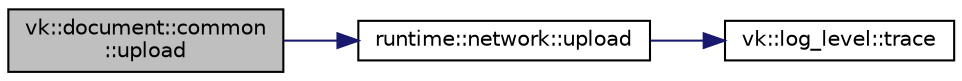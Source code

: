 digraph "vk::document::common::upload"
{
 // LATEX_PDF_SIZE
  edge [fontname="Helvetica",fontsize="10",labelfontname="Helvetica",labelfontsize="10"];
  node [fontname="Helvetica",fontsize="10",shape=record];
  rankdir="LR";
  Node1 [label="vk::document::common\l::upload",height=0.2,width=0.4,color="black", fillcolor="grey75", style="filled", fontcolor="black",tooltip="Upload file to server."];
  Node1 -> Node2 [color="midnightblue",fontsize="10",style="solid",fontname="Helvetica"];
  Node2 [label="runtime::network::upload",height=0.2,width=0.4,color="black", fillcolor="white", style="filled",URL="$namespaceruntime_1_1network.html#ad393d256993a5f1d57ab97ed05f9afe5",tooltip="Upload file from filename to server."];
  Node2 -> Node3 [color="midnightblue",fontsize="10",style="solid",fontname="Helvetica"];
  Node3 [label="vk::log_level::trace",height=0.2,width=0.4,color="black", fillcolor="white", style="filled",URL="$namespacevk_1_1log__level.html#a906588d4e58ee7aa81e3f3c411eb260d",tooltip=" "];
}

